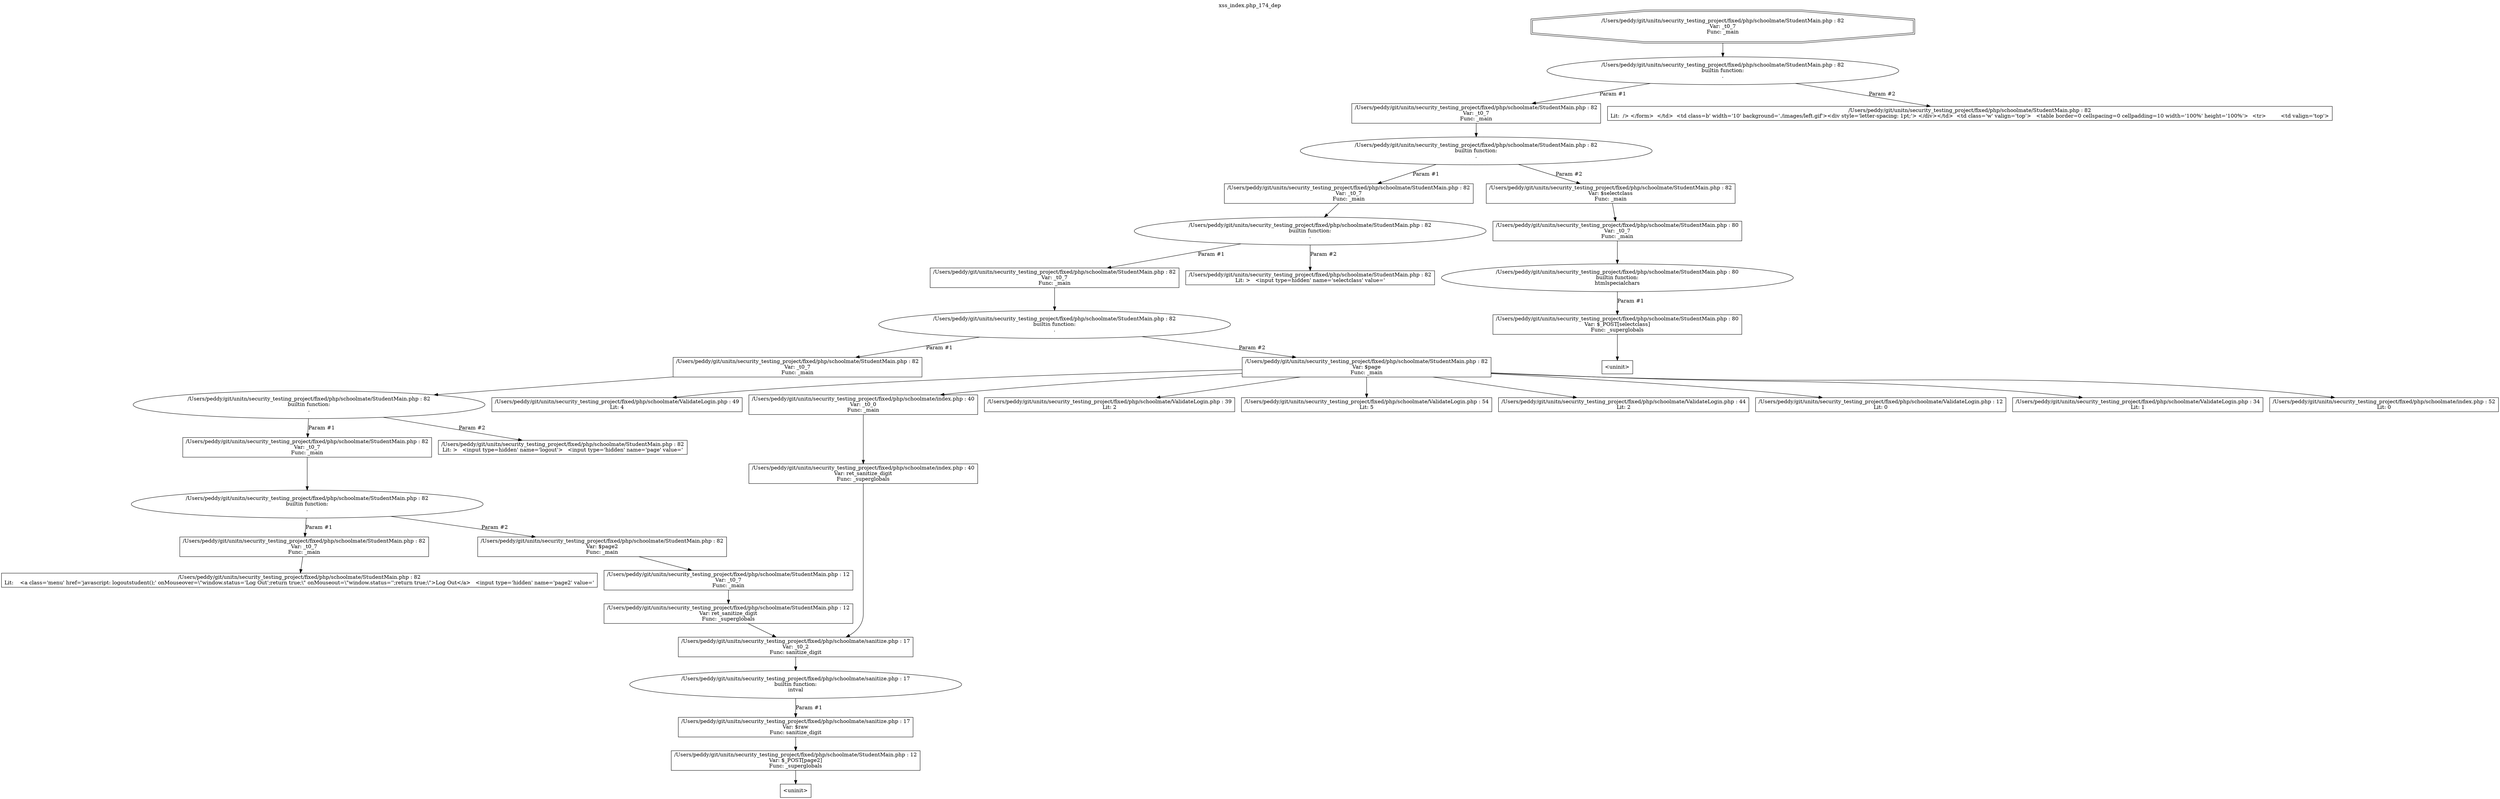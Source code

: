 digraph cfg {
  label="xss_index.php_174_dep";
  labelloc=t;
  n1 [shape=doubleoctagon, label="/Users/peddy/git/unitn/security_testing_project/fixed/php/schoolmate/StudentMain.php : 82\nVar: _t0_7\nFunc: _main\n"];
  n2 [shape=ellipse, label="/Users/peddy/git/unitn/security_testing_project/fixed/php/schoolmate/StudentMain.php : 82\nbuiltin function:\n.\n"];
  n3 [shape=box, label="/Users/peddy/git/unitn/security_testing_project/fixed/php/schoolmate/StudentMain.php : 82\nVar: _t0_7\nFunc: _main\n"];
  n4 [shape=ellipse, label="/Users/peddy/git/unitn/security_testing_project/fixed/php/schoolmate/StudentMain.php : 82\nbuiltin function:\n.\n"];
  n5 [shape=box, label="/Users/peddy/git/unitn/security_testing_project/fixed/php/schoolmate/StudentMain.php : 82\nVar: _t0_7\nFunc: _main\n"];
  n6 [shape=ellipse, label="/Users/peddy/git/unitn/security_testing_project/fixed/php/schoolmate/StudentMain.php : 82\nbuiltin function:\n.\n"];
  n7 [shape=box, label="/Users/peddy/git/unitn/security_testing_project/fixed/php/schoolmate/StudentMain.php : 82\nVar: _t0_7\nFunc: _main\n"];
  n8 [shape=ellipse, label="/Users/peddy/git/unitn/security_testing_project/fixed/php/schoolmate/StudentMain.php : 82\nbuiltin function:\n.\n"];
  n9 [shape=box, label="/Users/peddy/git/unitn/security_testing_project/fixed/php/schoolmate/StudentMain.php : 82\nVar: _t0_7\nFunc: _main\n"];
  n10 [shape=ellipse, label="/Users/peddy/git/unitn/security_testing_project/fixed/php/schoolmate/StudentMain.php : 82\nbuiltin function:\n.\n"];
  n11 [shape=box, label="/Users/peddy/git/unitn/security_testing_project/fixed/php/schoolmate/StudentMain.php : 82\nVar: _t0_7\nFunc: _main\n"];
  n12 [shape=ellipse, label="/Users/peddy/git/unitn/security_testing_project/fixed/php/schoolmate/StudentMain.php : 82\nbuiltin function:\n.\n"];
  n13 [shape=box, label="/Users/peddy/git/unitn/security_testing_project/fixed/php/schoolmate/StudentMain.php : 82\nVar: _t0_7\nFunc: _main\n"];
  n14 [shape=box, label="/Users/peddy/git/unitn/security_testing_project/fixed/php/schoolmate/StudentMain.php : 82\nLit:    <a class='menu' href='javascript: logoutstudent();' onMouseover=\\\"window.status='Log Out';return true;\\\" onMouseout=\\\"window.status='';return true;\\\">Log Out</a>   <input type='hidden' name='page2' value='\n"];
  n15 [shape=box, label="/Users/peddy/git/unitn/security_testing_project/fixed/php/schoolmate/StudentMain.php : 82\nVar: $page2\nFunc: _main\n"];
  n16 [shape=box, label="/Users/peddy/git/unitn/security_testing_project/fixed/php/schoolmate/StudentMain.php : 12\nVar: _t0_7\nFunc: _main\n"];
  n17 [shape=box, label="/Users/peddy/git/unitn/security_testing_project/fixed/php/schoolmate/StudentMain.php : 12\nVar: ret_sanitize_digit\nFunc: _superglobals\n"];
  n18 [shape=box, label="/Users/peddy/git/unitn/security_testing_project/fixed/php/schoolmate/sanitize.php : 17\nVar: _t0_2\nFunc: sanitize_digit\n"];
  n19 [shape=ellipse, label="/Users/peddy/git/unitn/security_testing_project/fixed/php/schoolmate/sanitize.php : 17\nbuiltin function:\nintval\n"];
  n20 [shape=box, label="/Users/peddy/git/unitn/security_testing_project/fixed/php/schoolmate/sanitize.php : 17\nVar: $raw\nFunc: sanitize_digit\n"];
  n21 [shape=box, label="/Users/peddy/git/unitn/security_testing_project/fixed/php/schoolmate/StudentMain.php : 12\nVar: $_POST[page2]\nFunc: _superglobals\n"];
  n22 [shape=box, label="<uninit>"];
  n23 [shape=box, label="/Users/peddy/git/unitn/security_testing_project/fixed/php/schoolmate/StudentMain.php : 82\nLit: >   <input type=hidden' name='logout'>   <input type='hidden' name='page' value='\n"];
  n24 [shape=box, label="/Users/peddy/git/unitn/security_testing_project/fixed/php/schoolmate/StudentMain.php : 82\nVar: $page\nFunc: _main\n"];
  n25 [shape=box, label="/Users/peddy/git/unitn/security_testing_project/fixed/php/schoolmate/ValidateLogin.php : 49\nLit: 4\n"];
  n26 [shape=box, label="/Users/peddy/git/unitn/security_testing_project/fixed/php/schoolmate/index.php : 40\nVar: _t0_0\nFunc: _main\n"];
  n27 [shape=box, label="/Users/peddy/git/unitn/security_testing_project/fixed/php/schoolmate/index.php : 40\nVar: ret_sanitize_digit\nFunc: _superglobals\n"];
  n28 [shape=box, label="/Users/peddy/git/unitn/security_testing_project/fixed/php/schoolmate/ValidateLogin.php : 39\nLit: 2\n"];
  n29 [shape=box, label="/Users/peddy/git/unitn/security_testing_project/fixed/php/schoolmate/ValidateLogin.php : 54\nLit: 5\n"];
  n30 [shape=box, label="/Users/peddy/git/unitn/security_testing_project/fixed/php/schoolmate/ValidateLogin.php : 44\nLit: 2\n"];
  n31 [shape=box, label="/Users/peddy/git/unitn/security_testing_project/fixed/php/schoolmate/ValidateLogin.php : 12\nLit: 0\n"];
  n32 [shape=box, label="/Users/peddy/git/unitn/security_testing_project/fixed/php/schoolmate/ValidateLogin.php : 34\nLit: 1\n"];
  n33 [shape=box, label="/Users/peddy/git/unitn/security_testing_project/fixed/php/schoolmate/index.php : 52\nLit: 0\n"];
  n34 [shape=box, label="/Users/peddy/git/unitn/security_testing_project/fixed/php/schoolmate/StudentMain.php : 82\nLit: >   <input type=hidden' name='selectclass' value='\n"];
  n35 [shape=box, label="/Users/peddy/git/unitn/security_testing_project/fixed/php/schoolmate/StudentMain.php : 82\nVar: $selectclass\nFunc: _main\n"];
  n36 [shape=box, label="/Users/peddy/git/unitn/security_testing_project/fixed/php/schoolmate/StudentMain.php : 80\nVar: _t0_7\nFunc: _main\n"];
  n37 [shape=ellipse, label="/Users/peddy/git/unitn/security_testing_project/fixed/php/schoolmate/StudentMain.php : 80\nbuiltin function:\nhtmlspecialchars\n"];
  n38 [shape=box, label="/Users/peddy/git/unitn/security_testing_project/fixed/php/schoolmate/StudentMain.php : 80\nVar: $_POST[selectclass]\nFunc: _superglobals\n"];
  n39 [shape=box, label="<uninit>"];
  n40 [shape=box, label="/Users/peddy/git/unitn/security_testing_project/fixed/php/schoolmate/StudentMain.php : 82\nLit:  /> </form>  </td>  <td class=b' width='10' background='./images/left.gif'><div style='letter-spacing: 1pt;'>&nbsp;</div></td>  <td class='w' valign='top'>   <table border=0 cellspacing=0 cellpadding=10 width='100%' height='100%'>	<tr>	 <td valign='top'>\n"];
  n1 -> n2;
  n3 -> n4;
  n5 -> n6;
  n7 -> n8;
  n9 -> n10;
  n11 -> n12;
  n13 -> n14;
  n12 -> n13[label="Param #1"];
  n12 -> n15[label="Param #2"];
  n18 -> n19;
  n21 -> n22;
  n20 -> n21;
  n19 -> n20[label="Param #1"];
  n17 -> n18;
  n16 -> n17;
  n15 -> n16;
  n10 -> n11[label="Param #1"];
  n10 -> n23[label="Param #2"];
  n8 -> n9[label="Param #1"];
  n8 -> n24[label="Param #2"];
  n24 -> n25;
  n24 -> n26;
  n24 -> n28;
  n24 -> n29;
  n24 -> n30;
  n24 -> n31;
  n24 -> n32;
  n24 -> n33;
  n27 -> n18;
  n26 -> n27;
  n6 -> n7[label="Param #1"];
  n6 -> n34[label="Param #2"];
  n4 -> n5[label="Param #1"];
  n4 -> n35[label="Param #2"];
  n36 -> n37;
  n38 -> n39;
  n37 -> n38[label="Param #1"];
  n35 -> n36;
  n2 -> n3[label="Param #1"];
  n2 -> n40[label="Param #2"];
}
